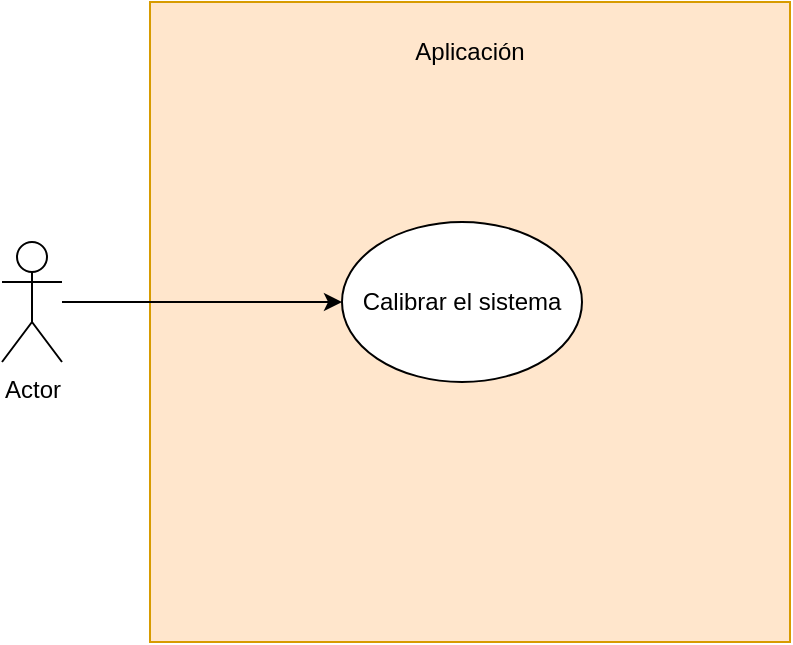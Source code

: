 <mxfile version="24.4.13" type="github" pages="7">
  <diagram name="Calibración" id="iYmvEm6WCaUe6pRYdG9c">
    <mxGraphModel dx="1434" dy="907" grid="1" gridSize="10" guides="1" tooltips="1" connect="1" arrows="1" fold="1" page="1" pageScale="1" pageWidth="827" pageHeight="1169" math="0" shadow="0">
      <root>
        <mxCell id="0" />
        <mxCell id="1" parent="0" />
        <mxCell id="B9avHN3gdCPOIJM2PKCx-1" value="" style="whiteSpace=wrap;html=1;aspect=fixed;fillColor=#ffe6cc;strokeColor=#d79b00;" vertex="1" parent="1">
          <mxGeometry x="254" y="170" width="320" height="320" as="geometry" />
        </mxCell>
        <mxCell id="B9avHN3gdCPOIJM2PKCx-5" style="edgeStyle=orthogonalEdgeStyle;rounded=0;orthogonalLoop=1;jettySize=auto;html=1;" edge="1" parent="1" source="B9avHN3gdCPOIJM2PKCx-2" target="B9avHN3gdCPOIJM2PKCx-3">
          <mxGeometry relative="1" as="geometry" />
        </mxCell>
        <mxCell id="B9avHN3gdCPOIJM2PKCx-2" value="Actor" style="shape=umlActor;verticalLabelPosition=bottom;verticalAlign=top;html=1;outlineConnect=0;" vertex="1" parent="1">
          <mxGeometry x="180" y="290" width="30" height="60" as="geometry" />
        </mxCell>
        <mxCell id="B9avHN3gdCPOIJM2PKCx-3" value="Calibrar el sistema" style="ellipse;whiteSpace=wrap;html=1;" vertex="1" parent="1">
          <mxGeometry x="350" y="280" width="120" height="80" as="geometry" />
        </mxCell>
        <mxCell id="B9avHN3gdCPOIJM2PKCx-6" value="Aplicación" style="text;html=1;align=center;verticalAlign=middle;whiteSpace=wrap;rounded=0;" vertex="1" parent="1">
          <mxGeometry x="349" y="180" width="130" height="30" as="geometry" />
        </mxCell>
      </root>
    </mxGraphModel>
  </diagram>
  <diagram id="jhH5AN-WXTXXSQZq4L-W" name="Prueba de precisión">
    <mxGraphModel dx="1434" dy="907" grid="1" gridSize="10" guides="1" tooltips="1" connect="1" arrows="1" fold="1" page="1" pageScale="1" pageWidth="827" pageHeight="1169" math="0" shadow="0">
      <root>
        <mxCell id="0" />
        <mxCell id="1" parent="0" />
        <mxCell id="4KqO8I6BovNUGPPyhPvl-1" value="" style="whiteSpace=wrap;html=1;aspect=fixed;fillColor=#ffe6cc;strokeColor=#d79b00;" vertex="1" parent="1">
          <mxGeometry x="170" y="420" width="380" height="380" as="geometry" />
        </mxCell>
        <mxCell id="4KqO8I6BovNUGPPyhPvl-2" style="edgeStyle=orthogonalEdgeStyle;rounded=0;orthogonalLoop=1;jettySize=auto;html=1;" edge="1" parent="1" source="4KqO8I6BovNUGPPyhPvl-3" target="4KqO8I6BovNUGPPyhPvl-4">
          <mxGeometry relative="1" as="geometry" />
        </mxCell>
        <mxCell id="4KqO8I6BovNUGPPyhPvl-3" value="Actor" style="shape=umlActor;verticalLabelPosition=bottom;verticalAlign=top;html=1;outlineConnect=0;" vertex="1" parent="1">
          <mxGeometry y="570" width="30" height="60" as="geometry" />
        </mxCell>
        <mxCell id="4KqO8I6BovNUGPPyhPvl-7" style="edgeStyle=orthogonalEdgeStyle;rounded=0;orthogonalLoop=1;jettySize=auto;html=1;" edge="1" parent="1" source="4KqO8I6BovNUGPPyhPvl-4" target="4KqO8I6BovNUGPPyhPvl-6">
          <mxGeometry relative="1" as="geometry" />
        </mxCell>
        <mxCell id="4KqO8I6BovNUGPPyhPvl-4" value="Calibrar el sistema" style="ellipse;whiteSpace=wrap;html=1;" vertex="1" parent="1">
          <mxGeometry x="200" y="560" width="120" height="80" as="geometry" />
        </mxCell>
        <mxCell id="4KqO8I6BovNUGPPyhPvl-5" value="Aplicación" style="text;html=1;align=center;verticalAlign=middle;whiteSpace=wrap;rounded=0;" vertex="1" parent="1">
          <mxGeometry x="295" y="440" width="130" height="30" as="geometry" />
        </mxCell>
        <mxCell id="4KqO8I6BovNUGPPyhPvl-9" style="edgeStyle=orthogonalEdgeStyle;rounded=0;orthogonalLoop=1;jettySize=auto;html=1;entryX=0;entryY=0.5;entryDx=0;entryDy=0;dashed=1;" edge="1" parent="1" source="4KqO8I6BovNUGPPyhPvl-6" target="4KqO8I6BovNUGPPyhPvl-8">
          <mxGeometry relative="1" as="geometry" />
        </mxCell>
        <mxCell id="4KqO8I6BovNUGPPyhPvl-11" style="edgeStyle=orthogonalEdgeStyle;rounded=0;orthogonalLoop=1;jettySize=auto;html=1;dashed=1;" edge="1" parent="1" source="4KqO8I6BovNUGPPyhPvl-6" target="4KqO8I6BovNUGPPyhPvl-10">
          <mxGeometry relative="1" as="geometry">
            <Array as="points">
              <mxPoint x="650" y="600" />
              <mxPoint x="650" y="720" />
            </Array>
          </mxGeometry>
        </mxCell>
        <mxCell id="4KqO8I6BovNUGPPyhPvl-6" value="Prueba de precisión" style="ellipse;whiteSpace=wrap;html=1;" vertex="1" parent="1">
          <mxGeometry x="414" y="560" width="120" height="80" as="geometry" />
        </mxCell>
        <mxCell id="4KqO8I6BovNUGPPyhPvl-8" value="" style="shape=datastore;whiteSpace=wrap;html=1;" vertex="1" parent="1">
          <mxGeometry x="710" y="570" width="60" height="60" as="geometry" />
        </mxCell>
        <mxCell id="4KqO8I6BovNUGPPyhPvl-10" value="" style="shadow=0;dashed=0;html=1;strokeColor=none;fillColor=#4495D1;labelPosition=center;verticalLabelPosition=bottom;verticalAlign=top;align=center;outlineConnect=0;shape=mxgraph.veeam.checked_doc;" vertex="1" parent="1">
          <mxGeometry x="715" y="700" width="50.8" height="61.6" as="geometry" />
        </mxCell>
        <mxCell id="4KqO8I6BovNUGPPyhPvl-12" value="&amp;lt;&amp;lt;Resultados&amp;gt;&amp;gt;" style="text;html=1;align=center;verticalAlign=middle;whiteSpace=wrap;rounded=0;" vertex="1" parent="1">
          <mxGeometry x="610" y="570" width="60" height="30" as="geometry" />
        </mxCell>
        <mxCell id="hdmwQ9CDLWy1eL4UiMO6-1" value="CSV" style="text;html=1;align=center;verticalAlign=middle;whiteSpace=wrap;rounded=0;" vertex="1" parent="1">
          <mxGeometry x="700" y="677" width="60" height="30" as="geometry" />
        </mxCell>
      </root>
    </mxGraphModel>
  </diagram>
  <diagram id="HfTyJnE80ngWXPzVFLYf" name="Controlar el cursor">
    <mxGraphModel dx="1434" dy="907" grid="1" gridSize="10" guides="1" tooltips="1" connect="1" arrows="1" fold="1" page="1" pageScale="1" pageWidth="827" pageHeight="1169" math="0" shadow="0">
      <root>
        <mxCell id="0" />
        <mxCell id="1" parent="0" />
        <mxCell id="9u2EwlaR3KY4QhYh-kyg-1" value="" style="whiteSpace=wrap;html=1;aspect=fixed;fillColor=#ffe6cc;strokeColor=#d79b00;" vertex="1" parent="1">
          <mxGeometry x="175" y="170" width="390" height="390" as="geometry" />
        </mxCell>
        <mxCell id="9u2EwlaR3KY4QhYh-kyg-2" style="edgeStyle=orthogonalEdgeStyle;rounded=0;orthogonalLoop=1;jettySize=auto;html=1;" edge="1" parent="1" source="9u2EwlaR3KY4QhYh-kyg-3" target="9u2EwlaR3KY4QhYh-kyg-5">
          <mxGeometry relative="1" as="geometry" />
        </mxCell>
        <mxCell id="9u2EwlaR3KY4QhYh-kyg-3" value="Actor" style="shape=umlActor;verticalLabelPosition=bottom;verticalAlign=top;html=1;outlineConnect=0;" vertex="1" parent="1">
          <mxGeometry x="10" y="330" width="30" height="60" as="geometry" />
        </mxCell>
        <mxCell id="9u2EwlaR3KY4QhYh-kyg-4" style="edgeStyle=orthogonalEdgeStyle;rounded=0;orthogonalLoop=1;jettySize=auto;html=1;" edge="1" parent="1" source="9u2EwlaR3KY4QhYh-kyg-5" target="9u2EwlaR3KY4QhYh-kyg-9">
          <mxGeometry relative="1" as="geometry" />
        </mxCell>
        <mxCell id="9u2EwlaR3KY4QhYh-kyg-5" value="Calibrar el sistema" style="ellipse;whiteSpace=wrap;html=1;" vertex="1" parent="1">
          <mxGeometry x="190" y="320" width="120" height="80" as="geometry" />
        </mxCell>
        <mxCell id="9u2EwlaR3KY4QhYh-kyg-6" value="Aplicación" style="text;html=1;align=center;verticalAlign=middle;whiteSpace=wrap;rounded=0;" vertex="1" parent="1">
          <mxGeometry x="305" y="190" width="130" height="30" as="geometry" />
        </mxCell>
        <mxCell id="9u2EwlaR3KY4QhYh-kyg-7" style="edgeStyle=orthogonalEdgeStyle;rounded=0;orthogonalLoop=1;jettySize=auto;html=1;entryX=0;entryY=0.5;entryDx=0;entryDy=0;dashed=1;" edge="1" parent="1" source="9u2EwlaR3KY4QhYh-kyg-9" target="9u2EwlaR3KY4QhYh-kyg-10">
          <mxGeometry relative="1" as="geometry" />
        </mxCell>
        <mxCell id="9u2EwlaR3KY4QhYh-kyg-9" value="Controlar cursor" style="ellipse;whiteSpace=wrap;html=1;" vertex="1" parent="1">
          <mxGeometry x="424" y="320" width="120" height="80" as="geometry" />
        </mxCell>
        <mxCell id="9u2EwlaR3KY4QhYh-kyg-10" value="" style="shape=datastore;whiteSpace=wrap;html=1;" vertex="1" parent="1">
          <mxGeometry x="720" y="330" width="60" height="60" as="geometry" />
        </mxCell>
        <mxCell id="9u2EwlaR3KY4QhYh-kyg-12" value="&amp;lt;&amp;lt;Inferencias&amp;gt;&amp;gt;" style="text;html=1;align=center;verticalAlign=middle;whiteSpace=wrap;rounded=0;" vertex="1" parent="1">
          <mxGeometry x="620" y="330" width="60" height="30" as="geometry" />
        </mxCell>
      </root>
    </mxGraphModel>
  </diagram>
  <diagram id="ZDjlZdhe3i50bXlzYO__" name="Clic izquierdo">
    <mxGraphModel dx="1434" dy="907" grid="1" gridSize="10" guides="1" tooltips="1" connect="1" arrows="1" fold="1" page="1" pageScale="1" pageWidth="827" pageHeight="1169" math="0" shadow="0">
      <root>
        <mxCell id="0" />
        <mxCell id="1" parent="0" />
        <mxCell id="e3Cnvg5O6ZdbHuA6_wjo-1" value="" style="whiteSpace=wrap;html=1;aspect=fixed;fillColor=#ffe6cc;strokeColor=#d79b00;" vertex="1" parent="1">
          <mxGeometry x="220" y="150" width="400" height="400" as="geometry" />
        </mxCell>
        <mxCell id="e3Cnvg5O6ZdbHuA6_wjo-2" style="edgeStyle=orthogonalEdgeStyle;rounded=0;orthogonalLoop=1;jettySize=auto;html=1;" edge="1" parent="1" source="e3Cnvg5O6ZdbHuA6_wjo-3" target="e3Cnvg5O6ZdbHuA6_wjo-5">
          <mxGeometry relative="1" as="geometry" />
        </mxCell>
        <mxCell id="e3Cnvg5O6ZdbHuA6_wjo-3" value="Actor" style="shape=umlActor;verticalLabelPosition=bottom;verticalAlign=top;html=1;outlineConnect=0;" vertex="1" parent="1">
          <mxGeometry x="70" y="310" width="30" height="60" as="geometry" />
        </mxCell>
        <mxCell id="e3Cnvg5O6ZdbHuA6_wjo-4" style="edgeStyle=orthogonalEdgeStyle;rounded=0;orthogonalLoop=1;jettySize=auto;html=1;" edge="1" parent="1" source="e3Cnvg5O6ZdbHuA6_wjo-5" target="e3Cnvg5O6ZdbHuA6_wjo-7">
          <mxGeometry relative="1" as="geometry" />
        </mxCell>
        <mxCell id="e3Cnvg5O6ZdbHuA6_wjo-5" value="Calibrar el sistema" style="ellipse;whiteSpace=wrap;html=1;" vertex="1" parent="1">
          <mxGeometry x="250" y="300" width="120" height="80" as="geometry" />
        </mxCell>
        <mxCell id="e3Cnvg5O6ZdbHuA6_wjo-6" value="Aplicación" style="text;html=1;align=center;verticalAlign=middle;whiteSpace=wrap;rounded=0;" vertex="1" parent="1">
          <mxGeometry x="355" y="170" width="130" height="30" as="geometry" />
        </mxCell>
        <mxCell id="e3Cnvg5O6ZdbHuA6_wjo-7" value="Hacer clic izquierdo" style="ellipse;whiteSpace=wrap;html=1;" vertex="1" parent="1">
          <mxGeometry x="484" y="300" width="120" height="80" as="geometry" />
        </mxCell>
      </root>
    </mxGraphModel>
  </diagram>
  <diagram id="bCPFrJeGcyD46I2o5l2f" name="Clic derecho">
    <mxGraphModel dx="1434" dy="907" grid="1" gridSize="10" guides="1" tooltips="1" connect="1" arrows="1" fold="1" page="1" pageScale="1" pageWidth="827" pageHeight="1169" math="0" shadow="0">
      <root>
        <mxCell id="0" />
        <mxCell id="1" parent="0" />
        <mxCell id="MVakvjvWEr2-T3UtuneN-1" value="" style="whiteSpace=wrap;html=1;aspect=fixed;fillColor=#ffe6cc;strokeColor=#d79b00;" vertex="1" parent="1">
          <mxGeometry x="220" y="150" width="400" height="400" as="geometry" />
        </mxCell>
        <mxCell id="MVakvjvWEr2-T3UtuneN-2" style="edgeStyle=orthogonalEdgeStyle;rounded=0;orthogonalLoop=1;jettySize=auto;html=1;" edge="1" parent="1" source="MVakvjvWEr2-T3UtuneN-3" target="MVakvjvWEr2-T3UtuneN-5">
          <mxGeometry relative="1" as="geometry" />
        </mxCell>
        <mxCell id="MVakvjvWEr2-T3UtuneN-3" value="Actor" style="shape=umlActor;verticalLabelPosition=bottom;verticalAlign=top;html=1;outlineConnect=0;" vertex="1" parent="1">
          <mxGeometry x="70" y="310" width="30" height="60" as="geometry" />
        </mxCell>
        <mxCell id="MVakvjvWEr2-T3UtuneN-4" style="edgeStyle=orthogonalEdgeStyle;rounded=0;orthogonalLoop=1;jettySize=auto;html=1;" edge="1" parent="1" source="MVakvjvWEr2-T3UtuneN-5" target="MVakvjvWEr2-T3UtuneN-7">
          <mxGeometry relative="1" as="geometry" />
        </mxCell>
        <mxCell id="MVakvjvWEr2-T3UtuneN-5" value="Calibrar el sistema" style="ellipse;whiteSpace=wrap;html=1;" vertex="1" parent="1">
          <mxGeometry x="250" y="300" width="120" height="80" as="geometry" />
        </mxCell>
        <mxCell id="MVakvjvWEr2-T3UtuneN-6" value="Aplicación" style="text;html=1;align=center;verticalAlign=middle;whiteSpace=wrap;rounded=0;" vertex="1" parent="1">
          <mxGeometry x="355" y="170" width="130" height="30" as="geometry" />
        </mxCell>
        <mxCell id="MVakvjvWEr2-T3UtuneN-7" value="Hacer clic derecho" style="ellipse;whiteSpace=wrap;html=1;" vertex="1" parent="1">
          <mxGeometry x="484" y="300" width="120" height="80" as="geometry" />
        </mxCell>
      </root>
    </mxGraphModel>
  </diagram>
  <diagram id="FLHanfJs3JE8kjFc_b7P" name="Cambiar método de control">
    <mxGraphModel dx="1434" dy="907" grid="1" gridSize="10" guides="1" tooltips="1" connect="1" arrows="1" fold="1" page="1" pageScale="1" pageWidth="827" pageHeight="1169" math="0" shadow="0">
      <root>
        <mxCell id="0" />
        <mxCell id="1" parent="0" />
        <mxCell id="EJWVD4O0hE8yWaJEVXDk-1" value="" style="whiteSpace=wrap;html=1;aspect=fixed;fillColor=#ffe6cc;strokeColor=#d79b00;" vertex="1" parent="1">
          <mxGeometry x="220" y="150" width="400" height="400" as="geometry" />
        </mxCell>
        <mxCell id="EJWVD4O0hE8yWaJEVXDk-2" style="edgeStyle=orthogonalEdgeStyle;rounded=0;orthogonalLoop=1;jettySize=auto;html=1;" edge="1" parent="1" source="EJWVD4O0hE8yWaJEVXDk-3" target="EJWVD4O0hE8yWaJEVXDk-5">
          <mxGeometry relative="1" as="geometry" />
        </mxCell>
        <mxCell id="EJWVD4O0hE8yWaJEVXDk-3" value="Actor" style="shape=umlActor;verticalLabelPosition=bottom;verticalAlign=top;html=1;outlineConnect=0;" vertex="1" parent="1">
          <mxGeometry x="70" y="310" width="30" height="60" as="geometry" />
        </mxCell>
        <mxCell id="EJWVD4O0hE8yWaJEVXDk-5" value="Cambiar método de control" style="ellipse;whiteSpace=wrap;html=1;" vertex="1" parent="1">
          <mxGeometry x="360" y="300" width="120" height="80" as="geometry" />
        </mxCell>
        <mxCell id="EJWVD4O0hE8yWaJEVXDk-6" value="Aplicación" style="text;html=1;align=center;verticalAlign=middle;whiteSpace=wrap;rounded=0;fontStyle=1" vertex="1" parent="1">
          <mxGeometry x="355" y="170" width="130" height="30" as="geometry" />
        </mxCell>
      </root>
    </mxGraphModel>
  </diagram>
  <diagram id="H1aWEPtlPGTD2KckQfJJ" name="Mostrar mapa de calor">
    <mxGraphModel dx="1434" dy="907" grid="1" gridSize="10" guides="1" tooltips="1" connect="1" arrows="1" fold="1" page="1" pageScale="1" pageWidth="827" pageHeight="1169" math="0" shadow="0">
      <root>
        <mxCell id="0" />
        <mxCell id="1" parent="0" />
        <mxCell id="ZhbfpMvTlo3NkOdlFq5p-1" value="" style="whiteSpace=wrap;html=1;aspect=fixed;fillColor=#ffe6cc;strokeColor=#d79b00;" vertex="1" parent="1">
          <mxGeometry x="220" y="150" width="400" height="400" as="geometry" />
        </mxCell>
        <mxCell id="ZhbfpMvTlo3NkOdlFq5p-2" style="edgeStyle=orthogonalEdgeStyle;rounded=0;orthogonalLoop=1;jettySize=auto;html=1;" edge="1" parent="1" source="ZhbfpMvTlo3NkOdlFq5p-3" target="ZhbfpMvTlo3NkOdlFq5p-5">
          <mxGeometry relative="1" as="geometry" />
        </mxCell>
        <mxCell id="ZhbfpMvTlo3NkOdlFq5p-3" value="Actor" style="shape=umlActor;verticalLabelPosition=bottom;verticalAlign=top;html=1;outlineConnect=0;" vertex="1" parent="1">
          <mxGeometry x="70" y="310" width="30" height="60" as="geometry" />
        </mxCell>
        <mxCell id="ZhbfpMvTlo3NkOdlFq5p-5" value="Mostrar mapa de calor" style="ellipse;whiteSpace=wrap;html=1;" vertex="1" parent="1">
          <mxGeometry x="360" y="300" width="120" height="80" as="geometry" />
        </mxCell>
        <mxCell id="ZhbfpMvTlo3NkOdlFq5p-6" value="Aplicación" style="text;html=1;align=center;verticalAlign=middle;whiteSpace=wrap;rounded=0;fontStyle=1" vertex="1" parent="1">
          <mxGeometry x="355" y="170" width="130" height="30" as="geometry" />
        </mxCell>
      </root>
    </mxGraphModel>
  </diagram>
</mxfile>
